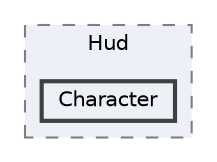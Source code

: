 digraph "C:/Users/むずでょ/Documents/Unity Projects/RMU-1-00-00-Research/Assets/RPGMaker/Codebase/Runtime/Common/Component/Hud/Character"
{
 // LATEX_PDF_SIZE
  bgcolor="transparent";
  edge [fontname=Helvetica,fontsize=10,labelfontname=Helvetica,labelfontsize=10];
  node [fontname=Helvetica,fontsize=10,shape=box,height=0.2,width=0.4];
  compound=true
  subgraph clusterdir_f4bf71e77291e9e1045fee195eb04327 {
    graph [ bgcolor="#edf0f7", pencolor="grey50", label="Hud", fontname=Helvetica,fontsize=10 style="filled,dashed", URL="dir_f4bf71e77291e9e1045fee195eb04327.html",tooltip=""]
  dir_aa192e287f8e557ff8e8056afb28561c [label="Character", fillcolor="#edf0f7", color="grey25", style="filled,bold", URL="dir_aa192e287f8e557ff8e8056afb28561c.html",tooltip=""];
  }
}
